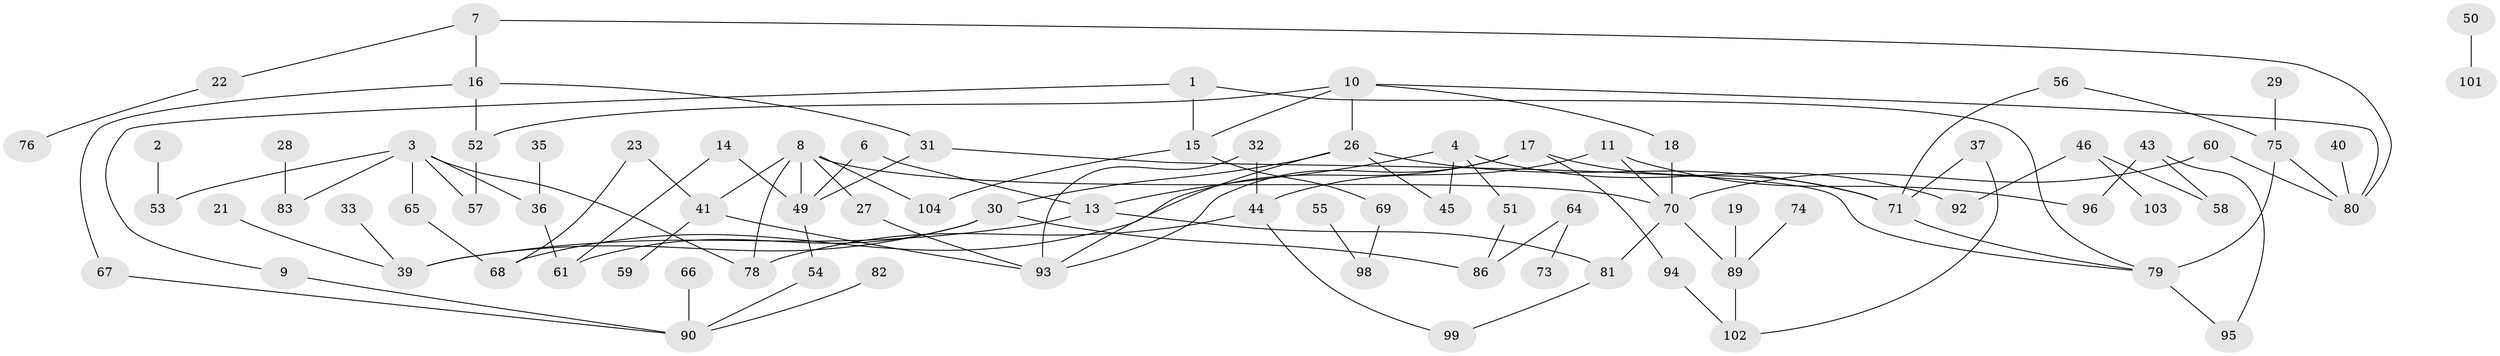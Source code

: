 // original degree distribution, {1: 0.24324324324324326, 2: 0.22972972972972974, 5: 0.033783783783783786, 3: 0.24324324324324326, 6: 0.02702702702702703, 4: 0.08108108108108109, 0: 0.13513513513513514, 7: 0.006756756756756757}
// Generated by graph-tools (version 1.1) at 2025/35/03/04/25 23:35:45]
// undirected, 83 vertices, 110 edges
graph export_dot {
  node [color=gray90,style=filled];
  1;
  2;
  3;
  4;
  6;
  7;
  8;
  9;
  10;
  11;
  13;
  14;
  15;
  16;
  17;
  18;
  19;
  21;
  22;
  23;
  26;
  27;
  28;
  29;
  30;
  31;
  32;
  33;
  35;
  36;
  37;
  39;
  40;
  41;
  43;
  44;
  45;
  46;
  49;
  50;
  51;
  52;
  53;
  54;
  55;
  56;
  57;
  58;
  59;
  60;
  61;
  64;
  65;
  66;
  67;
  68;
  69;
  70;
  71;
  73;
  74;
  75;
  76;
  78;
  79;
  80;
  81;
  82;
  83;
  86;
  89;
  90;
  92;
  93;
  94;
  95;
  96;
  98;
  99;
  101;
  102;
  103;
  104;
  1 -- 9 [weight=1.0];
  1 -- 15 [weight=1.0];
  1 -- 79 [weight=1.0];
  2 -- 53 [weight=1.0];
  3 -- 36 [weight=1.0];
  3 -- 53 [weight=1.0];
  3 -- 57 [weight=1.0];
  3 -- 65 [weight=1.0];
  3 -- 78 [weight=1.0];
  3 -- 83 [weight=1.0];
  4 -- 13 [weight=1.0];
  4 -- 45 [weight=1.0];
  4 -- 51 [weight=1.0];
  4 -- 92 [weight=1.0];
  6 -- 13 [weight=1.0];
  6 -- 49 [weight=1.0];
  7 -- 16 [weight=1.0];
  7 -- 22 [weight=1.0];
  7 -- 80 [weight=1.0];
  8 -- 27 [weight=1.0];
  8 -- 41 [weight=1.0];
  8 -- 49 [weight=1.0];
  8 -- 70 [weight=1.0];
  8 -- 78 [weight=1.0];
  8 -- 104 [weight=1.0];
  9 -- 90 [weight=1.0];
  10 -- 15 [weight=1.0];
  10 -- 18 [weight=1.0];
  10 -- 26 [weight=1.0];
  10 -- 52 [weight=1.0];
  10 -- 80 [weight=1.0];
  11 -- 44 [weight=1.0];
  11 -- 70 [weight=1.0];
  11 -- 96 [weight=1.0];
  13 -- 39 [weight=1.0];
  13 -- 81 [weight=1.0];
  14 -- 49 [weight=1.0];
  14 -- 61 [weight=1.0];
  15 -- 69 [weight=1.0];
  15 -- 104 [weight=1.0];
  16 -- 31 [weight=1.0];
  16 -- 52 [weight=1.0];
  16 -- 67 [weight=1.0];
  17 -- 68 [weight=1.0];
  17 -- 71 [weight=1.0];
  17 -- 93 [weight=1.0];
  17 -- 94 [weight=1.0];
  18 -- 70 [weight=1.0];
  19 -- 89 [weight=1.0];
  21 -- 39 [weight=1.0];
  22 -- 76 [weight=1.0];
  23 -- 41 [weight=1.0];
  23 -- 68 [weight=1.0];
  26 -- 30 [weight=1.0];
  26 -- 45 [weight=1.0];
  26 -- 71 [weight=1.0];
  26 -- 93 [weight=1.0];
  27 -- 93 [weight=1.0];
  28 -- 83 [weight=1.0];
  29 -- 75 [weight=1.0];
  30 -- 39 [weight=1.0];
  30 -- 61 [weight=1.0];
  30 -- 86 [weight=1.0];
  31 -- 49 [weight=1.0];
  31 -- 79 [weight=1.0];
  32 -- 44 [weight=1.0];
  32 -- 93 [weight=1.0];
  33 -- 39 [weight=1.0];
  35 -- 36 [weight=1.0];
  36 -- 61 [weight=1.0];
  37 -- 71 [weight=1.0];
  37 -- 102 [weight=1.0];
  40 -- 80 [weight=1.0];
  41 -- 59 [weight=1.0];
  41 -- 93 [weight=1.0];
  43 -- 58 [weight=1.0];
  43 -- 95 [weight=1.0];
  43 -- 96 [weight=1.0];
  44 -- 78 [weight=1.0];
  44 -- 99 [weight=1.0];
  46 -- 58 [weight=1.0];
  46 -- 92 [weight=1.0];
  46 -- 103 [weight=1.0];
  49 -- 54 [weight=1.0];
  50 -- 101 [weight=1.0];
  51 -- 86 [weight=1.0];
  52 -- 57 [weight=1.0];
  54 -- 90 [weight=1.0];
  55 -- 98 [weight=1.0];
  56 -- 71 [weight=1.0];
  56 -- 75 [weight=1.0];
  60 -- 70 [weight=2.0];
  60 -- 80 [weight=1.0];
  64 -- 73 [weight=1.0];
  64 -- 86 [weight=1.0];
  65 -- 68 [weight=1.0];
  66 -- 90 [weight=1.0];
  67 -- 90 [weight=1.0];
  69 -- 98 [weight=1.0];
  70 -- 81 [weight=1.0];
  70 -- 89 [weight=2.0];
  71 -- 79 [weight=1.0];
  74 -- 89 [weight=1.0];
  75 -- 79 [weight=2.0];
  75 -- 80 [weight=2.0];
  79 -- 95 [weight=1.0];
  81 -- 99 [weight=1.0];
  82 -- 90 [weight=1.0];
  89 -- 102 [weight=1.0];
  94 -- 102 [weight=1.0];
}
